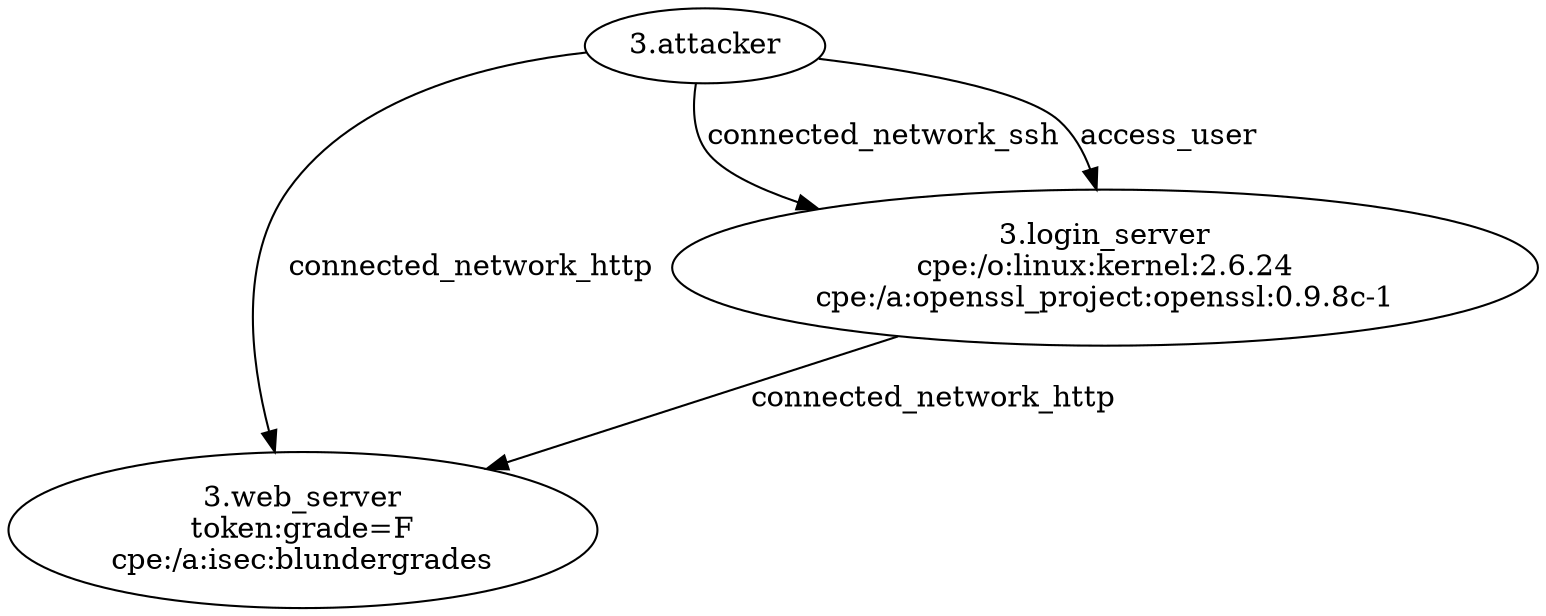 digraph G {
attacker [label="3.attacker"];
web_server [label="3.web_server\ntoken:grade=F\ncpe:/a:isec:blundergrades"];
login_server [label="3.login_server\ncpe:/o:linux:kernel:2.6.24\ncpe:/a:openssl_project:openssl:0.9.8c-1"];
attacker -> web_server  [key=0, label=connected_network_http];
attacker -> login_server  [key=0, label=connected_network_ssh];
attacker -> login_server  [key=1, label=access_user];
login_server -> web_server  [key=0, label=connected_network_http];
}
